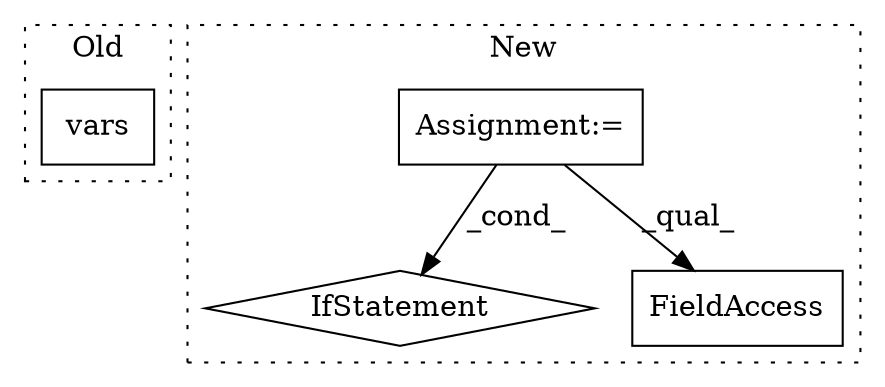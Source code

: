 digraph G {
subgraph cluster0 {
1 [label="vars" a="32" s="681,689" l="5,1" shape="box"];
label = "Old";
style="dotted";
}
subgraph cluster1 {
2 [label="IfStatement" a="25" s="1318,1346" l="4,2" shape="diamond"];
3 [label="Assignment:=" a="7" s="489" l="7" shape="box"];
4 [label="FieldAccess" a="22" s="1362" l="13" shape="box"];
label = "New";
style="dotted";
}
3 -> 2 [label="_cond_"];
3 -> 4 [label="_qual_"];
}